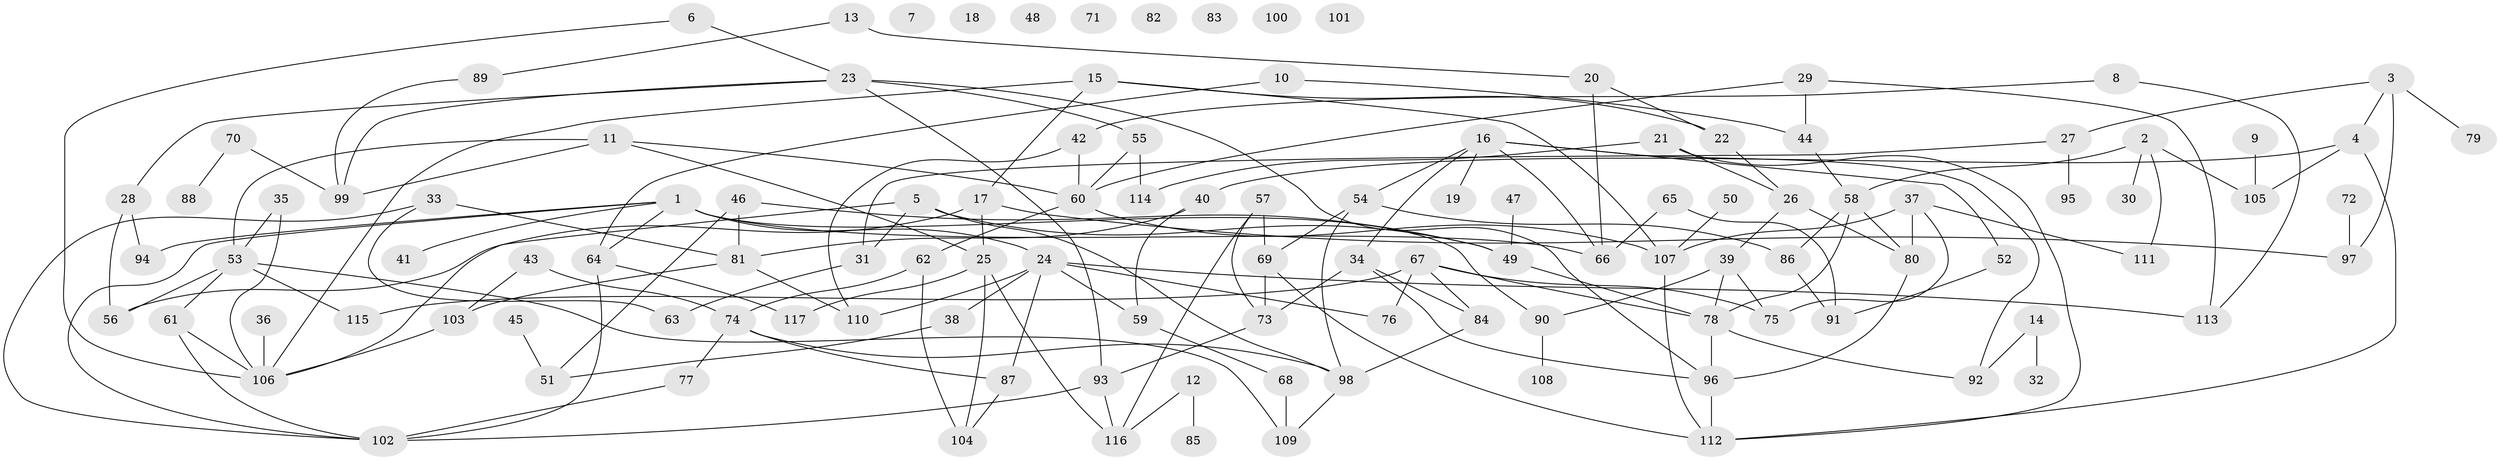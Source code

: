 // Generated by graph-tools (version 1.1) at 2025/00/03/09/25 03:00:55]
// undirected, 117 vertices, 172 edges
graph export_dot {
graph [start="1"]
  node [color=gray90,style=filled];
  1;
  2;
  3;
  4;
  5;
  6;
  7;
  8;
  9;
  10;
  11;
  12;
  13;
  14;
  15;
  16;
  17;
  18;
  19;
  20;
  21;
  22;
  23;
  24;
  25;
  26;
  27;
  28;
  29;
  30;
  31;
  32;
  33;
  34;
  35;
  36;
  37;
  38;
  39;
  40;
  41;
  42;
  43;
  44;
  45;
  46;
  47;
  48;
  49;
  50;
  51;
  52;
  53;
  54;
  55;
  56;
  57;
  58;
  59;
  60;
  61;
  62;
  63;
  64;
  65;
  66;
  67;
  68;
  69;
  70;
  71;
  72;
  73;
  74;
  75;
  76;
  77;
  78;
  79;
  80;
  81;
  82;
  83;
  84;
  85;
  86;
  87;
  88;
  89;
  90;
  91;
  92;
  93;
  94;
  95;
  96;
  97;
  98;
  99;
  100;
  101;
  102;
  103;
  104;
  105;
  106;
  107;
  108;
  109;
  110;
  111;
  112;
  113;
  114;
  115;
  116;
  117;
  1 -- 24;
  1 -- 41;
  1 -- 64;
  1 -- 66;
  1 -- 90;
  1 -- 94;
  1 -- 102;
  2 -- 30;
  2 -- 58;
  2 -- 105;
  2 -- 111;
  3 -- 4;
  3 -- 27;
  3 -- 79;
  3 -- 97;
  4 -- 40;
  4 -- 105;
  4 -- 112;
  5 -- 31;
  5 -- 49;
  5 -- 98;
  5 -- 106;
  6 -- 23;
  6 -- 106;
  8 -- 42;
  8 -- 113;
  9 -- 105;
  10 -- 44;
  10 -- 64;
  11 -- 25;
  11 -- 53;
  11 -- 60;
  11 -- 99;
  12 -- 85;
  12 -- 116;
  13 -- 20;
  13 -- 89;
  14 -- 32;
  14 -- 92;
  15 -- 17;
  15 -- 22;
  15 -- 106;
  15 -- 107;
  16 -- 19;
  16 -- 34;
  16 -- 52;
  16 -- 54;
  16 -- 66;
  16 -- 92;
  17 -- 25;
  17 -- 56;
  17 -- 97;
  20 -- 22;
  20 -- 66;
  21 -- 26;
  21 -- 112;
  21 -- 114;
  22 -- 26;
  23 -- 28;
  23 -- 55;
  23 -- 93;
  23 -- 96;
  23 -- 99;
  24 -- 38;
  24 -- 59;
  24 -- 76;
  24 -- 87;
  24 -- 110;
  24 -- 113;
  25 -- 104;
  25 -- 116;
  25 -- 117;
  26 -- 39;
  26 -- 80;
  27 -- 31;
  27 -- 95;
  28 -- 56;
  28 -- 94;
  29 -- 44;
  29 -- 60;
  29 -- 113;
  31 -- 63;
  33 -- 63;
  33 -- 81;
  33 -- 102;
  34 -- 73;
  34 -- 84;
  34 -- 96;
  35 -- 53;
  35 -- 106;
  36 -- 106;
  37 -- 75;
  37 -- 80;
  37 -- 107;
  37 -- 111;
  38 -- 51;
  39 -- 75;
  39 -- 78;
  39 -- 90;
  40 -- 59;
  40 -- 81;
  42 -- 60;
  42 -- 110;
  43 -- 74;
  43 -- 103;
  44 -- 58;
  45 -- 51;
  46 -- 49;
  46 -- 51;
  46 -- 81;
  47 -- 49;
  49 -- 78;
  50 -- 107;
  52 -- 91;
  53 -- 56;
  53 -- 61;
  53 -- 109;
  53 -- 115;
  54 -- 69;
  54 -- 86;
  54 -- 98;
  55 -- 60;
  55 -- 114;
  57 -- 69;
  57 -- 73;
  57 -- 116;
  58 -- 78;
  58 -- 80;
  58 -- 86;
  59 -- 68;
  60 -- 62;
  60 -- 107;
  61 -- 102;
  61 -- 106;
  62 -- 74;
  62 -- 104;
  64 -- 102;
  64 -- 117;
  65 -- 66;
  65 -- 91;
  67 -- 75;
  67 -- 76;
  67 -- 78;
  67 -- 84;
  67 -- 115;
  68 -- 109;
  69 -- 73;
  69 -- 112;
  70 -- 88;
  70 -- 99;
  72 -- 97;
  73 -- 93;
  74 -- 77;
  74 -- 87;
  74 -- 98;
  77 -- 102;
  78 -- 92;
  78 -- 96;
  80 -- 96;
  81 -- 103;
  81 -- 110;
  84 -- 98;
  86 -- 91;
  87 -- 104;
  89 -- 99;
  90 -- 108;
  93 -- 102;
  93 -- 116;
  96 -- 112;
  98 -- 109;
  103 -- 106;
  107 -- 112;
}
